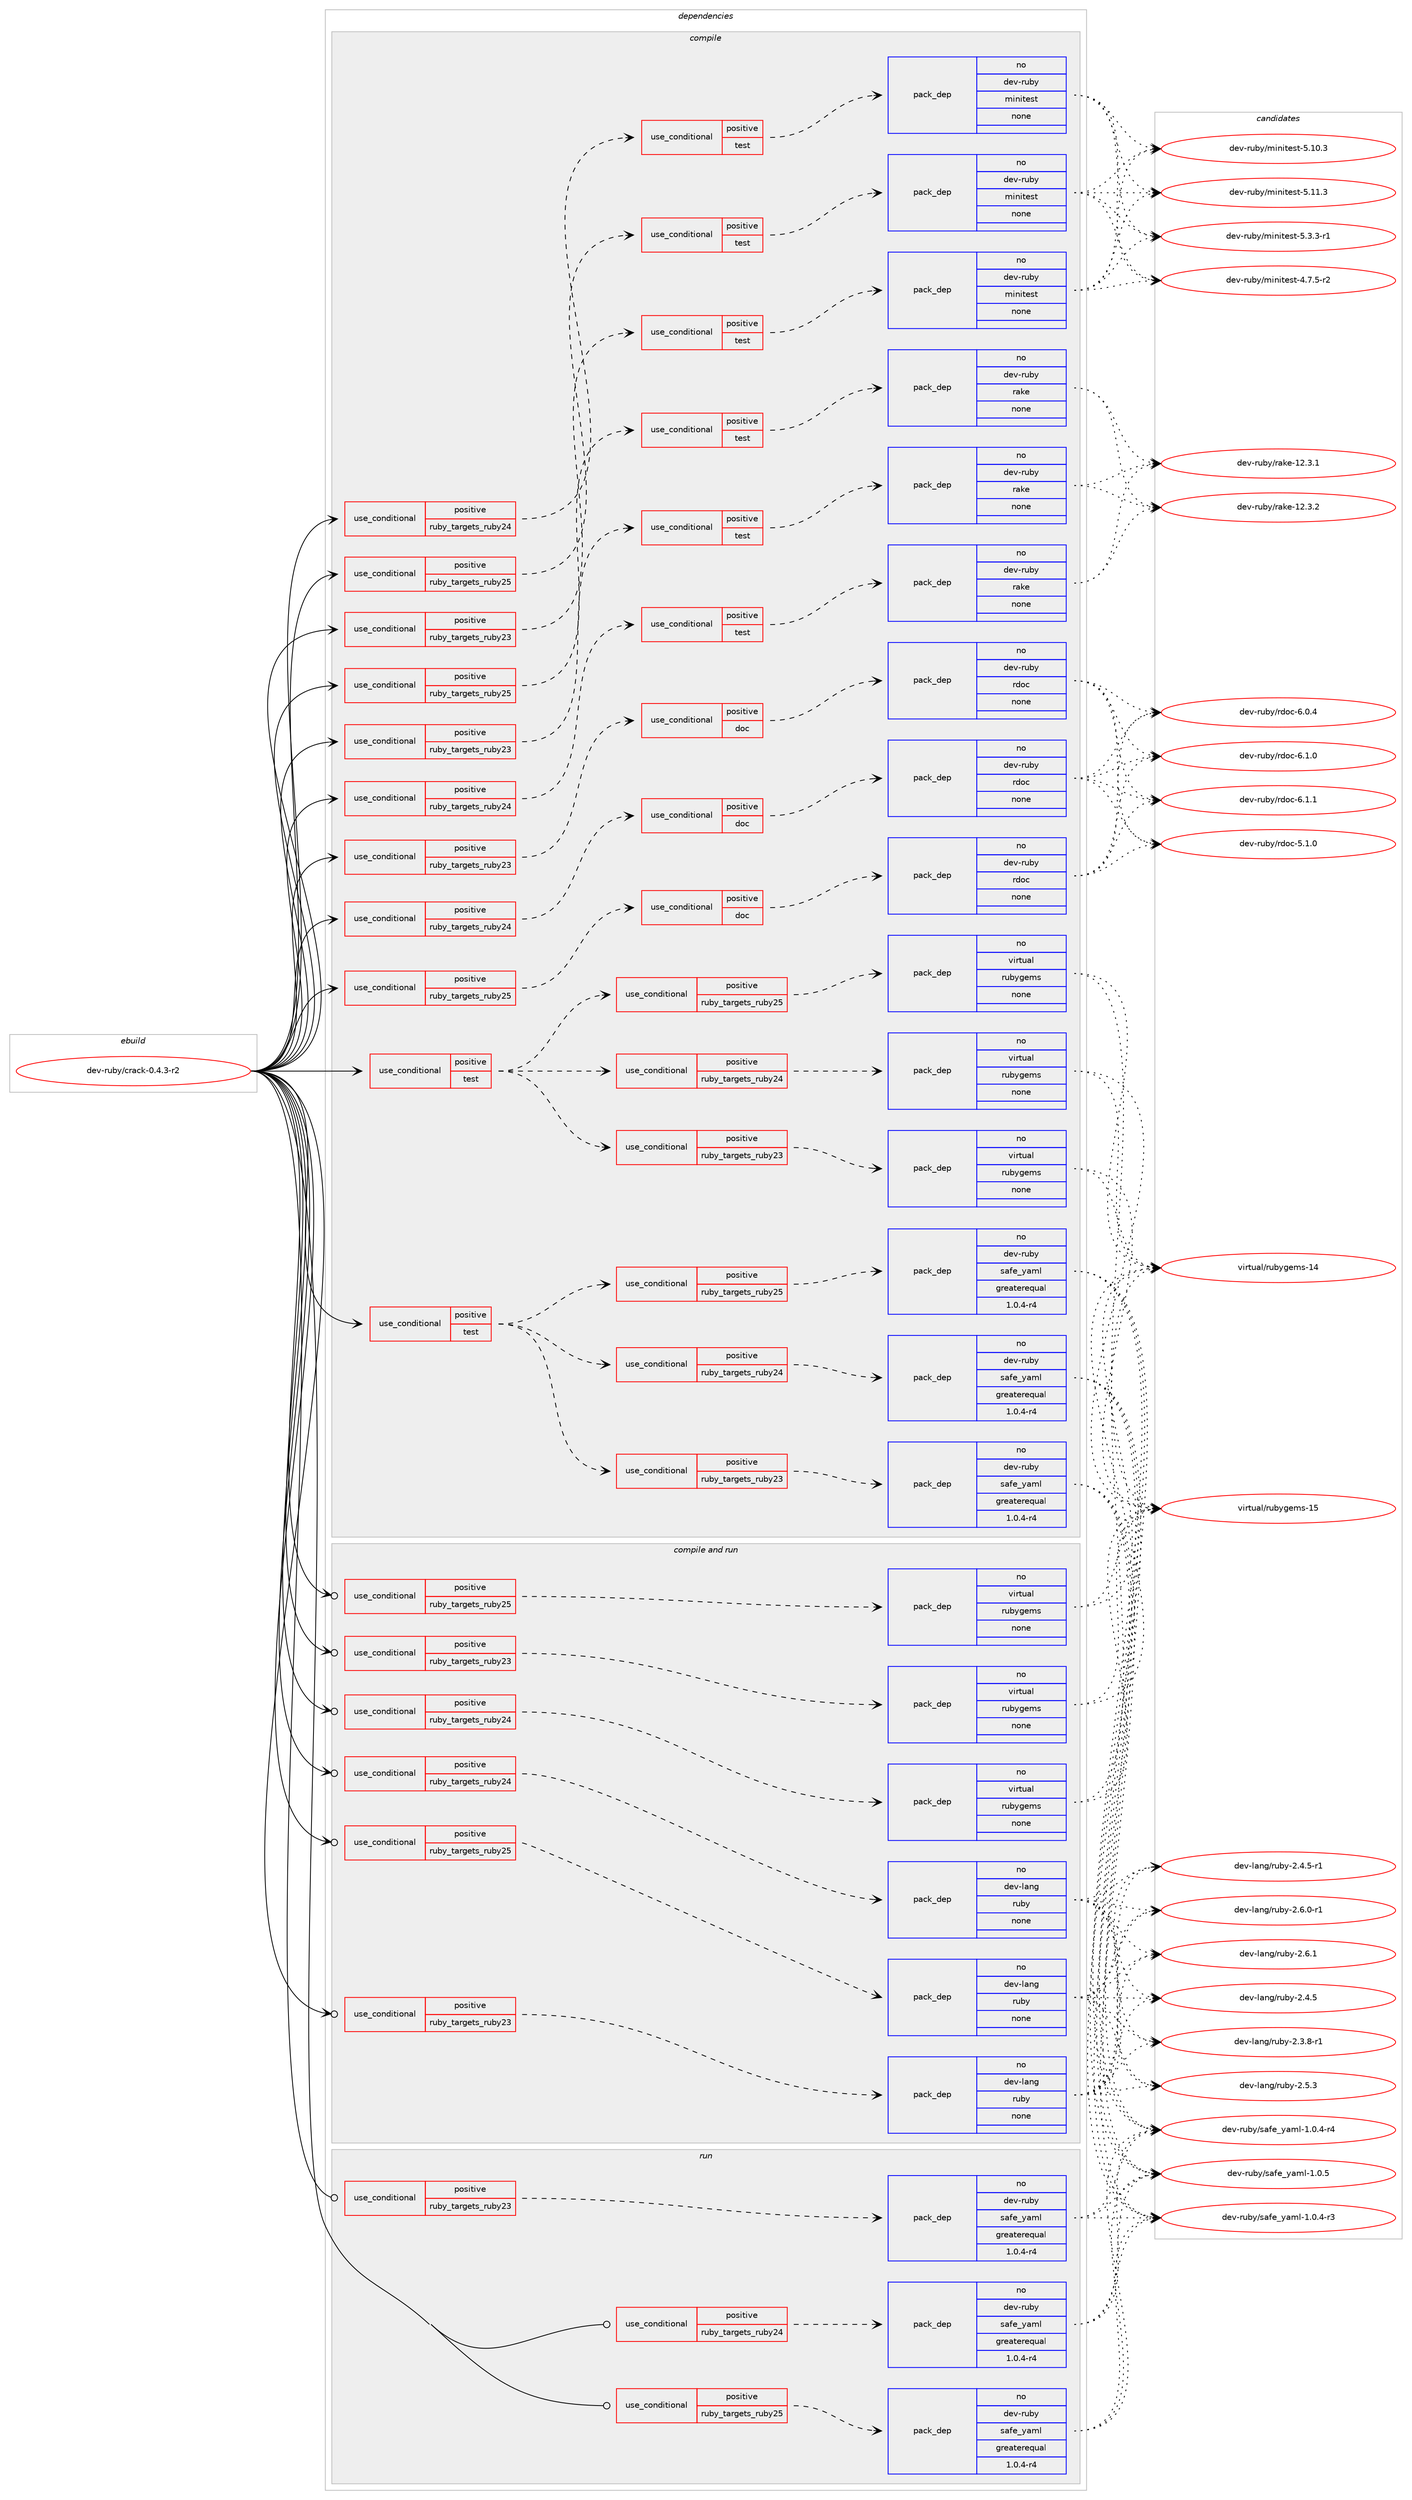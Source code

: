 digraph prolog {

# *************
# Graph options
# *************

newrank=true;
concentrate=true;
compound=true;
graph [rankdir=LR,fontname=Helvetica,fontsize=10,ranksep=1.5];#, ranksep=2.5, nodesep=0.2];
edge  [arrowhead=vee];
node  [fontname=Helvetica,fontsize=10];

# **********
# The ebuild
# **********

subgraph cluster_leftcol {
color=gray;
rank=same;
label=<<i>ebuild</i>>;
id [label="dev-ruby/crack-0.4.3-r2", color=red, width=4, href="../dev-ruby/crack-0.4.3-r2.svg"];
}

# ****************
# The dependencies
# ****************

subgraph cluster_midcol {
color=gray;
label=<<i>dependencies</i>>;
subgraph cluster_compile {
fillcolor="#eeeeee";
style=filled;
label=<<i>compile</i>>;
subgraph cond397118 {
dependency1488357 [label=<<TABLE BORDER="0" CELLBORDER="1" CELLSPACING="0" CELLPADDING="4"><TR><TD ROWSPAN="3" CELLPADDING="10">use_conditional</TD></TR><TR><TD>positive</TD></TR><TR><TD>ruby_targets_ruby23</TD></TR></TABLE>>, shape=none, color=red];
subgraph cond397119 {
dependency1488358 [label=<<TABLE BORDER="0" CELLBORDER="1" CELLSPACING="0" CELLPADDING="4"><TR><TD ROWSPAN="3" CELLPADDING="10">use_conditional</TD></TR><TR><TD>positive</TD></TR><TR><TD>doc</TD></TR></TABLE>>, shape=none, color=red];
subgraph pack1067795 {
dependency1488359 [label=<<TABLE BORDER="0" CELLBORDER="1" CELLSPACING="0" CELLPADDING="4" WIDTH="220"><TR><TD ROWSPAN="6" CELLPADDING="30">pack_dep</TD></TR><TR><TD WIDTH="110">no</TD></TR><TR><TD>dev-ruby</TD></TR><TR><TD>rdoc</TD></TR><TR><TD>none</TD></TR><TR><TD></TD></TR></TABLE>>, shape=none, color=blue];
}
dependency1488358:e -> dependency1488359:w [weight=20,style="dashed",arrowhead="vee"];
}
dependency1488357:e -> dependency1488358:w [weight=20,style="dashed",arrowhead="vee"];
}
id:e -> dependency1488357:w [weight=20,style="solid",arrowhead="vee"];
subgraph cond397120 {
dependency1488360 [label=<<TABLE BORDER="0" CELLBORDER="1" CELLSPACING="0" CELLPADDING="4"><TR><TD ROWSPAN="3" CELLPADDING="10">use_conditional</TD></TR><TR><TD>positive</TD></TR><TR><TD>ruby_targets_ruby23</TD></TR></TABLE>>, shape=none, color=red];
subgraph cond397121 {
dependency1488361 [label=<<TABLE BORDER="0" CELLBORDER="1" CELLSPACING="0" CELLPADDING="4"><TR><TD ROWSPAN="3" CELLPADDING="10">use_conditional</TD></TR><TR><TD>positive</TD></TR><TR><TD>test</TD></TR></TABLE>>, shape=none, color=red];
subgraph pack1067796 {
dependency1488362 [label=<<TABLE BORDER="0" CELLBORDER="1" CELLSPACING="0" CELLPADDING="4" WIDTH="220"><TR><TD ROWSPAN="6" CELLPADDING="30">pack_dep</TD></TR><TR><TD WIDTH="110">no</TD></TR><TR><TD>dev-ruby</TD></TR><TR><TD>minitest</TD></TR><TR><TD>none</TD></TR><TR><TD></TD></TR></TABLE>>, shape=none, color=blue];
}
dependency1488361:e -> dependency1488362:w [weight=20,style="dashed",arrowhead="vee"];
}
dependency1488360:e -> dependency1488361:w [weight=20,style="dashed",arrowhead="vee"];
}
id:e -> dependency1488360:w [weight=20,style="solid",arrowhead="vee"];
subgraph cond397122 {
dependency1488363 [label=<<TABLE BORDER="0" CELLBORDER="1" CELLSPACING="0" CELLPADDING="4"><TR><TD ROWSPAN="3" CELLPADDING="10">use_conditional</TD></TR><TR><TD>positive</TD></TR><TR><TD>ruby_targets_ruby23</TD></TR></TABLE>>, shape=none, color=red];
subgraph cond397123 {
dependency1488364 [label=<<TABLE BORDER="0" CELLBORDER="1" CELLSPACING="0" CELLPADDING="4"><TR><TD ROWSPAN="3" CELLPADDING="10">use_conditional</TD></TR><TR><TD>positive</TD></TR><TR><TD>test</TD></TR></TABLE>>, shape=none, color=red];
subgraph pack1067797 {
dependency1488365 [label=<<TABLE BORDER="0" CELLBORDER="1" CELLSPACING="0" CELLPADDING="4" WIDTH="220"><TR><TD ROWSPAN="6" CELLPADDING="30">pack_dep</TD></TR><TR><TD WIDTH="110">no</TD></TR><TR><TD>dev-ruby</TD></TR><TR><TD>rake</TD></TR><TR><TD>none</TD></TR><TR><TD></TD></TR></TABLE>>, shape=none, color=blue];
}
dependency1488364:e -> dependency1488365:w [weight=20,style="dashed",arrowhead="vee"];
}
dependency1488363:e -> dependency1488364:w [weight=20,style="dashed",arrowhead="vee"];
}
id:e -> dependency1488363:w [weight=20,style="solid",arrowhead="vee"];
subgraph cond397124 {
dependency1488366 [label=<<TABLE BORDER="0" CELLBORDER="1" CELLSPACING="0" CELLPADDING="4"><TR><TD ROWSPAN="3" CELLPADDING="10">use_conditional</TD></TR><TR><TD>positive</TD></TR><TR><TD>ruby_targets_ruby24</TD></TR></TABLE>>, shape=none, color=red];
subgraph cond397125 {
dependency1488367 [label=<<TABLE BORDER="0" CELLBORDER="1" CELLSPACING="0" CELLPADDING="4"><TR><TD ROWSPAN="3" CELLPADDING="10">use_conditional</TD></TR><TR><TD>positive</TD></TR><TR><TD>doc</TD></TR></TABLE>>, shape=none, color=red];
subgraph pack1067798 {
dependency1488368 [label=<<TABLE BORDER="0" CELLBORDER="1" CELLSPACING="0" CELLPADDING="4" WIDTH="220"><TR><TD ROWSPAN="6" CELLPADDING="30">pack_dep</TD></TR><TR><TD WIDTH="110">no</TD></TR><TR><TD>dev-ruby</TD></TR><TR><TD>rdoc</TD></TR><TR><TD>none</TD></TR><TR><TD></TD></TR></TABLE>>, shape=none, color=blue];
}
dependency1488367:e -> dependency1488368:w [weight=20,style="dashed",arrowhead="vee"];
}
dependency1488366:e -> dependency1488367:w [weight=20,style="dashed",arrowhead="vee"];
}
id:e -> dependency1488366:w [weight=20,style="solid",arrowhead="vee"];
subgraph cond397126 {
dependency1488369 [label=<<TABLE BORDER="0" CELLBORDER="1" CELLSPACING="0" CELLPADDING="4"><TR><TD ROWSPAN="3" CELLPADDING="10">use_conditional</TD></TR><TR><TD>positive</TD></TR><TR><TD>ruby_targets_ruby24</TD></TR></TABLE>>, shape=none, color=red];
subgraph cond397127 {
dependency1488370 [label=<<TABLE BORDER="0" CELLBORDER="1" CELLSPACING="0" CELLPADDING="4"><TR><TD ROWSPAN="3" CELLPADDING="10">use_conditional</TD></TR><TR><TD>positive</TD></TR><TR><TD>test</TD></TR></TABLE>>, shape=none, color=red];
subgraph pack1067799 {
dependency1488371 [label=<<TABLE BORDER="0" CELLBORDER="1" CELLSPACING="0" CELLPADDING="4" WIDTH="220"><TR><TD ROWSPAN="6" CELLPADDING="30">pack_dep</TD></TR><TR><TD WIDTH="110">no</TD></TR><TR><TD>dev-ruby</TD></TR><TR><TD>minitest</TD></TR><TR><TD>none</TD></TR><TR><TD></TD></TR></TABLE>>, shape=none, color=blue];
}
dependency1488370:e -> dependency1488371:w [weight=20,style="dashed",arrowhead="vee"];
}
dependency1488369:e -> dependency1488370:w [weight=20,style="dashed",arrowhead="vee"];
}
id:e -> dependency1488369:w [weight=20,style="solid",arrowhead="vee"];
subgraph cond397128 {
dependency1488372 [label=<<TABLE BORDER="0" CELLBORDER="1" CELLSPACING="0" CELLPADDING="4"><TR><TD ROWSPAN="3" CELLPADDING="10">use_conditional</TD></TR><TR><TD>positive</TD></TR><TR><TD>ruby_targets_ruby24</TD></TR></TABLE>>, shape=none, color=red];
subgraph cond397129 {
dependency1488373 [label=<<TABLE BORDER="0" CELLBORDER="1" CELLSPACING="0" CELLPADDING="4"><TR><TD ROWSPAN="3" CELLPADDING="10">use_conditional</TD></TR><TR><TD>positive</TD></TR><TR><TD>test</TD></TR></TABLE>>, shape=none, color=red];
subgraph pack1067800 {
dependency1488374 [label=<<TABLE BORDER="0" CELLBORDER="1" CELLSPACING="0" CELLPADDING="4" WIDTH="220"><TR><TD ROWSPAN="6" CELLPADDING="30">pack_dep</TD></TR><TR><TD WIDTH="110">no</TD></TR><TR><TD>dev-ruby</TD></TR><TR><TD>rake</TD></TR><TR><TD>none</TD></TR><TR><TD></TD></TR></TABLE>>, shape=none, color=blue];
}
dependency1488373:e -> dependency1488374:w [weight=20,style="dashed",arrowhead="vee"];
}
dependency1488372:e -> dependency1488373:w [weight=20,style="dashed",arrowhead="vee"];
}
id:e -> dependency1488372:w [weight=20,style="solid",arrowhead="vee"];
subgraph cond397130 {
dependency1488375 [label=<<TABLE BORDER="0" CELLBORDER="1" CELLSPACING="0" CELLPADDING="4"><TR><TD ROWSPAN="3" CELLPADDING="10">use_conditional</TD></TR><TR><TD>positive</TD></TR><TR><TD>ruby_targets_ruby25</TD></TR></TABLE>>, shape=none, color=red];
subgraph cond397131 {
dependency1488376 [label=<<TABLE BORDER="0" CELLBORDER="1" CELLSPACING="0" CELLPADDING="4"><TR><TD ROWSPAN="3" CELLPADDING="10">use_conditional</TD></TR><TR><TD>positive</TD></TR><TR><TD>doc</TD></TR></TABLE>>, shape=none, color=red];
subgraph pack1067801 {
dependency1488377 [label=<<TABLE BORDER="0" CELLBORDER="1" CELLSPACING="0" CELLPADDING="4" WIDTH="220"><TR><TD ROWSPAN="6" CELLPADDING="30">pack_dep</TD></TR><TR><TD WIDTH="110">no</TD></TR><TR><TD>dev-ruby</TD></TR><TR><TD>rdoc</TD></TR><TR><TD>none</TD></TR><TR><TD></TD></TR></TABLE>>, shape=none, color=blue];
}
dependency1488376:e -> dependency1488377:w [weight=20,style="dashed",arrowhead="vee"];
}
dependency1488375:e -> dependency1488376:w [weight=20,style="dashed",arrowhead="vee"];
}
id:e -> dependency1488375:w [weight=20,style="solid",arrowhead="vee"];
subgraph cond397132 {
dependency1488378 [label=<<TABLE BORDER="0" CELLBORDER="1" CELLSPACING="0" CELLPADDING="4"><TR><TD ROWSPAN="3" CELLPADDING="10">use_conditional</TD></TR><TR><TD>positive</TD></TR><TR><TD>ruby_targets_ruby25</TD></TR></TABLE>>, shape=none, color=red];
subgraph cond397133 {
dependency1488379 [label=<<TABLE BORDER="0" CELLBORDER="1" CELLSPACING="0" CELLPADDING="4"><TR><TD ROWSPAN="3" CELLPADDING="10">use_conditional</TD></TR><TR><TD>positive</TD></TR><TR><TD>test</TD></TR></TABLE>>, shape=none, color=red];
subgraph pack1067802 {
dependency1488380 [label=<<TABLE BORDER="0" CELLBORDER="1" CELLSPACING="0" CELLPADDING="4" WIDTH="220"><TR><TD ROWSPAN="6" CELLPADDING="30">pack_dep</TD></TR><TR><TD WIDTH="110">no</TD></TR><TR><TD>dev-ruby</TD></TR><TR><TD>minitest</TD></TR><TR><TD>none</TD></TR><TR><TD></TD></TR></TABLE>>, shape=none, color=blue];
}
dependency1488379:e -> dependency1488380:w [weight=20,style="dashed",arrowhead="vee"];
}
dependency1488378:e -> dependency1488379:w [weight=20,style="dashed",arrowhead="vee"];
}
id:e -> dependency1488378:w [weight=20,style="solid",arrowhead="vee"];
subgraph cond397134 {
dependency1488381 [label=<<TABLE BORDER="0" CELLBORDER="1" CELLSPACING="0" CELLPADDING="4"><TR><TD ROWSPAN="3" CELLPADDING="10">use_conditional</TD></TR><TR><TD>positive</TD></TR><TR><TD>ruby_targets_ruby25</TD></TR></TABLE>>, shape=none, color=red];
subgraph cond397135 {
dependency1488382 [label=<<TABLE BORDER="0" CELLBORDER="1" CELLSPACING="0" CELLPADDING="4"><TR><TD ROWSPAN="3" CELLPADDING="10">use_conditional</TD></TR><TR><TD>positive</TD></TR><TR><TD>test</TD></TR></TABLE>>, shape=none, color=red];
subgraph pack1067803 {
dependency1488383 [label=<<TABLE BORDER="0" CELLBORDER="1" CELLSPACING="0" CELLPADDING="4" WIDTH="220"><TR><TD ROWSPAN="6" CELLPADDING="30">pack_dep</TD></TR><TR><TD WIDTH="110">no</TD></TR><TR><TD>dev-ruby</TD></TR><TR><TD>rake</TD></TR><TR><TD>none</TD></TR><TR><TD></TD></TR></TABLE>>, shape=none, color=blue];
}
dependency1488382:e -> dependency1488383:w [weight=20,style="dashed",arrowhead="vee"];
}
dependency1488381:e -> dependency1488382:w [weight=20,style="dashed",arrowhead="vee"];
}
id:e -> dependency1488381:w [weight=20,style="solid",arrowhead="vee"];
subgraph cond397136 {
dependency1488384 [label=<<TABLE BORDER="0" CELLBORDER="1" CELLSPACING="0" CELLPADDING="4"><TR><TD ROWSPAN="3" CELLPADDING="10">use_conditional</TD></TR><TR><TD>positive</TD></TR><TR><TD>test</TD></TR></TABLE>>, shape=none, color=red];
subgraph cond397137 {
dependency1488385 [label=<<TABLE BORDER="0" CELLBORDER="1" CELLSPACING="0" CELLPADDING="4"><TR><TD ROWSPAN="3" CELLPADDING="10">use_conditional</TD></TR><TR><TD>positive</TD></TR><TR><TD>ruby_targets_ruby23</TD></TR></TABLE>>, shape=none, color=red];
subgraph pack1067804 {
dependency1488386 [label=<<TABLE BORDER="0" CELLBORDER="1" CELLSPACING="0" CELLPADDING="4" WIDTH="220"><TR><TD ROWSPAN="6" CELLPADDING="30">pack_dep</TD></TR><TR><TD WIDTH="110">no</TD></TR><TR><TD>dev-ruby</TD></TR><TR><TD>safe_yaml</TD></TR><TR><TD>greaterequal</TD></TR><TR><TD>1.0.4-r4</TD></TR></TABLE>>, shape=none, color=blue];
}
dependency1488385:e -> dependency1488386:w [weight=20,style="dashed",arrowhead="vee"];
}
dependency1488384:e -> dependency1488385:w [weight=20,style="dashed",arrowhead="vee"];
subgraph cond397138 {
dependency1488387 [label=<<TABLE BORDER="0" CELLBORDER="1" CELLSPACING="0" CELLPADDING="4"><TR><TD ROWSPAN="3" CELLPADDING="10">use_conditional</TD></TR><TR><TD>positive</TD></TR><TR><TD>ruby_targets_ruby24</TD></TR></TABLE>>, shape=none, color=red];
subgraph pack1067805 {
dependency1488388 [label=<<TABLE BORDER="0" CELLBORDER="1" CELLSPACING="0" CELLPADDING="4" WIDTH="220"><TR><TD ROWSPAN="6" CELLPADDING="30">pack_dep</TD></TR><TR><TD WIDTH="110">no</TD></TR><TR><TD>dev-ruby</TD></TR><TR><TD>safe_yaml</TD></TR><TR><TD>greaterequal</TD></TR><TR><TD>1.0.4-r4</TD></TR></TABLE>>, shape=none, color=blue];
}
dependency1488387:e -> dependency1488388:w [weight=20,style="dashed",arrowhead="vee"];
}
dependency1488384:e -> dependency1488387:w [weight=20,style="dashed",arrowhead="vee"];
subgraph cond397139 {
dependency1488389 [label=<<TABLE BORDER="0" CELLBORDER="1" CELLSPACING="0" CELLPADDING="4"><TR><TD ROWSPAN="3" CELLPADDING="10">use_conditional</TD></TR><TR><TD>positive</TD></TR><TR><TD>ruby_targets_ruby25</TD></TR></TABLE>>, shape=none, color=red];
subgraph pack1067806 {
dependency1488390 [label=<<TABLE BORDER="0" CELLBORDER="1" CELLSPACING="0" CELLPADDING="4" WIDTH="220"><TR><TD ROWSPAN="6" CELLPADDING="30">pack_dep</TD></TR><TR><TD WIDTH="110">no</TD></TR><TR><TD>dev-ruby</TD></TR><TR><TD>safe_yaml</TD></TR><TR><TD>greaterequal</TD></TR><TR><TD>1.0.4-r4</TD></TR></TABLE>>, shape=none, color=blue];
}
dependency1488389:e -> dependency1488390:w [weight=20,style="dashed",arrowhead="vee"];
}
dependency1488384:e -> dependency1488389:w [weight=20,style="dashed",arrowhead="vee"];
}
id:e -> dependency1488384:w [weight=20,style="solid",arrowhead="vee"];
subgraph cond397140 {
dependency1488391 [label=<<TABLE BORDER="0" CELLBORDER="1" CELLSPACING="0" CELLPADDING="4"><TR><TD ROWSPAN="3" CELLPADDING="10">use_conditional</TD></TR><TR><TD>positive</TD></TR><TR><TD>test</TD></TR></TABLE>>, shape=none, color=red];
subgraph cond397141 {
dependency1488392 [label=<<TABLE BORDER="0" CELLBORDER="1" CELLSPACING="0" CELLPADDING="4"><TR><TD ROWSPAN="3" CELLPADDING="10">use_conditional</TD></TR><TR><TD>positive</TD></TR><TR><TD>ruby_targets_ruby23</TD></TR></TABLE>>, shape=none, color=red];
subgraph pack1067807 {
dependency1488393 [label=<<TABLE BORDER="0" CELLBORDER="1" CELLSPACING="0" CELLPADDING="4" WIDTH="220"><TR><TD ROWSPAN="6" CELLPADDING="30">pack_dep</TD></TR><TR><TD WIDTH="110">no</TD></TR><TR><TD>virtual</TD></TR><TR><TD>rubygems</TD></TR><TR><TD>none</TD></TR><TR><TD></TD></TR></TABLE>>, shape=none, color=blue];
}
dependency1488392:e -> dependency1488393:w [weight=20,style="dashed",arrowhead="vee"];
}
dependency1488391:e -> dependency1488392:w [weight=20,style="dashed",arrowhead="vee"];
subgraph cond397142 {
dependency1488394 [label=<<TABLE BORDER="0" CELLBORDER="1" CELLSPACING="0" CELLPADDING="4"><TR><TD ROWSPAN="3" CELLPADDING="10">use_conditional</TD></TR><TR><TD>positive</TD></TR><TR><TD>ruby_targets_ruby24</TD></TR></TABLE>>, shape=none, color=red];
subgraph pack1067808 {
dependency1488395 [label=<<TABLE BORDER="0" CELLBORDER="1" CELLSPACING="0" CELLPADDING="4" WIDTH="220"><TR><TD ROWSPAN="6" CELLPADDING="30">pack_dep</TD></TR><TR><TD WIDTH="110">no</TD></TR><TR><TD>virtual</TD></TR><TR><TD>rubygems</TD></TR><TR><TD>none</TD></TR><TR><TD></TD></TR></TABLE>>, shape=none, color=blue];
}
dependency1488394:e -> dependency1488395:w [weight=20,style="dashed",arrowhead="vee"];
}
dependency1488391:e -> dependency1488394:w [weight=20,style="dashed",arrowhead="vee"];
subgraph cond397143 {
dependency1488396 [label=<<TABLE BORDER="0" CELLBORDER="1" CELLSPACING="0" CELLPADDING="4"><TR><TD ROWSPAN="3" CELLPADDING="10">use_conditional</TD></TR><TR><TD>positive</TD></TR><TR><TD>ruby_targets_ruby25</TD></TR></TABLE>>, shape=none, color=red];
subgraph pack1067809 {
dependency1488397 [label=<<TABLE BORDER="0" CELLBORDER="1" CELLSPACING="0" CELLPADDING="4" WIDTH="220"><TR><TD ROWSPAN="6" CELLPADDING="30">pack_dep</TD></TR><TR><TD WIDTH="110">no</TD></TR><TR><TD>virtual</TD></TR><TR><TD>rubygems</TD></TR><TR><TD>none</TD></TR><TR><TD></TD></TR></TABLE>>, shape=none, color=blue];
}
dependency1488396:e -> dependency1488397:w [weight=20,style="dashed",arrowhead="vee"];
}
dependency1488391:e -> dependency1488396:w [weight=20,style="dashed",arrowhead="vee"];
}
id:e -> dependency1488391:w [weight=20,style="solid",arrowhead="vee"];
}
subgraph cluster_compileandrun {
fillcolor="#eeeeee";
style=filled;
label=<<i>compile and run</i>>;
subgraph cond397144 {
dependency1488398 [label=<<TABLE BORDER="0" CELLBORDER="1" CELLSPACING="0" CELLPADDING="4"><TR><TD ROWSPAN="3" CELLPADDING="10">use_conditional</TD></TR><TR><TD>positive</TD></TR><TR><TD>ruby_targets_ruby23</TD></TR></TABLE>>, shape=none, color=red];
subgraph pack1067810 {
dependency1488399 [label=<<TABLE BORDER="0" CELLBORDER="1" CELLSPACING="0" CELLPADDING="4" WIDTH="220"><TR><TD ROWSPAN="6" CELLPADDING="30">pack_dep</TD></TR><TR><TD WIDTH="110">no</TD></TR><TR><TD>dev-lang</TD></TR><TR><TD>ruby</TD></TR><TR><TD>none</TD></TR><TR><TD></TD></TR></TABLE>>, shape=none, color=blue];
}
dependency1488398:e -> dependency1488399:w [weight=20,style="dashed",arrowhead="vee"];
}
id:e -> dependency1488398:w [weight=20,style="solid",arrowhead="odotvee"];
subgraph cond397145 {
dependency1488400 [label=<<TABLE BORDER="0" CELLBORDER="1" CELLSPACING="0" CELLPADDING="4"><TR><TD ROWSPAN="3" CELLPADDING="10">use_conditional</TD></TR><TR><TD>positive</TD></TR><TR><TD>ruby_targets_ruby23</TD></TR></TABLE>>, shape=none, color=red];
subgraph pack1067811 {
dependency1488401 [label=<<TABLE BORDER="0" CELLBORDER="1" CELLSPACING="0" CELLPADDING="4" WIDTH="220"><TR><TD ROWSPAN="6" CELLPADDING="30">pack_dep</TD></TR><TR><TD WIDTH="110">no</TD></TR><TR><TD>virtual</TD></TR><TR><TD>rubygems</TD></TR><TR><TD>none</TD></TR><TR><TD></TD></TR></TABLE>>, shape=none, color=blue];
}
dependency1488400:e -> dependency1488401:w [weight=20,style="dashed",arrowhead="vee"];
}
id:e -> dependency1488400:w [weight=20,style="solid",arrowhead="odotvee"];
subgraph cond397146 {
dependency1488402 [label=<<TABLE BORDER="0" CELLBORDER="1" CELLSPACING="0" CELLPADDING="4"><TR><TD ROWSPAN="3" CELLPADDING="10">use_conditional</TD></TR><TR><TD>positive</TD></TR><TR><TD>ruby_targets_ruby24</TD></TR></TABLE>>, shape=none, color=red];
subgraph pack1067812 {
dependency1488403 [label=<<TABLE BORDER="0" CELLBORDER="1" CELLSPACING="0" CELLPADDING="4" WIDTH="220"><TR><TD ROWSPAN="6" CELLPADDING="30">pack_dep</TD></TR><TR><TD WIDTH="110">no</TD></TR><TR><TD>dev-lang</TD></TR><TR><TD>ruby</TD></TR><TR><TD>none</TD></TR><TR><TD></TD></TR></TABLE>>, shape=none, color=blue];
}
dependency1488402:e -> dependency1488403:w [weight=20,style="dashed",arrowhead="vee"];
}
id:e -> dependency1488402:w [weight=20,style="solid",arrowhead="odotvee"];
subgraph cond397147 {
dependency1488404 [label=<<TABLE BORDER="0" CELLBORDER="1" CELLSPACING="0" CELLPADDING="4"><TR><TD ROWSPAN="3" CELLPADDING="10">use_conditional</TD></TR><TR><TD>positive</TD></TR><TR><TD>ruby_targets_ruby24</TD></TR></TABLE>>, shape=none, color=red];
subgraph pack1067813 {
dependency1488405 [label=<<TABLE BORDER="0" CELLBORDER="1" CELLSPACING="0" CELLPADDING="4" WIDTH="220"><TR><TD ROWSPAN="6" CELLPADDING="30">pack_dep</TD></TR><TR><TD WIDTH="110">no</TD></TR><TR><TD>virtual</TD></TR><TR><TD>rubygems</TD></TR><TR><TD>none</TD></TR><TR><TD></TD></TR></TABLE>>, shape=none, color=blue];
}
dependency1488404:e -> dependency1488405:w [weight=20,style="dashed",arrowhead="vee"];
}
id:e -> dependency1488404:w [weight=20,style="solid",arrowhead="odotvee"];
subgraph cond397148 {
dependency1488406 [label=<<TABLE BORDER="0" CELLBORDER="1" CELLSPACING="0" CELLPADDING="4"><TR><TD ROWSPAN="3" CELLPADDING="10">use_conditional</TD></TR><TR><TD>positive</TD></TR><TR><TD>ruby_targets_ruby25</TD></TR></TABLE>>, shape=none, color=red];
subgraph pack1067814 {
dependency1488407 [label=<<TABLE BORDER="0" CELLBORDER="1" CELLSPACING="0" CELLPADDING="4" WIDTH="220"><TR><TD ROWSPAN="6" CELLPADDING="30">pack_dep</TD></TR><TR><TD WIDTH="110">no</TD></TR><TR><TD>dev-lang</TD></TR><TR><TD>ruby</TD></TR><TR><TD>none</TD></TR><TR><TD></TD></TR></TABLE>>, shape=none, color=blue];
}
dependency1488406:e -> dependency1488407:w [weight=20,style="dashed",arrowhead="vee"];
}
id:e -> dependency1488406:w [weight=20,style="solid",arrowhead="odotvee"];
subgraph cond397149 {
dependency1488408 [label=<<TABLE BORDER="0" CELLBORDER="1" CELLSPACING="0" CELLPADDING="4"><TR><TD ROWSPAN="3" CELLPADDING="10">use_conditional</TD></TR><TR><TD>positive</TD></TR><TR><TD>ruby_targets_ruby25</TD></TR></TABLE>>, shape=none, color=red];
subgraph pack1067815 {
dependency1488409 [label=<<TABLE BORDER="0" CELLBORDER="1" CELLSPACING="0" CELLPADDING="4" WIDTH="220"><TR><TD ROWSPAN="6" CELLPADDING="30">pack_dep</TD></TR><TR><TD WIDTH="110">no</TD></TR><TR><TD>virtual</TD></TR><TR><TD>rubygems</TD></TR><TR><TD>none</TD></TR><TR><TD></TD></TR></TABLE>>, shape=none, color=blue];
}
dependency1488408:e -> dependency1488409:w [weight=20,style="dashed",arrowhead="vee"];
}
id:e -> dependency1488408:w [weight=20,style="solid",arrowhead="odotvee"];
}
subgraph cluster_run {
fillcolor="#eeeeee";
style=filled;
label=<<i>run</i>>;
subgraph cond397150 {
dependency1488410 [label=<<TABLE BORDER="0" CELLBORDER="1" CELLSPACING="0" CELLPADDING="4"><TR><TD ROWSPAN="3" CELLPADDING="10">use_conditional</TD></TR><TR><TD>positive</TD></TR><TR><TD>ruby_targets_ruby23</TD></TR></TABLE>>, shape=none, color=red];
subgraph pack1067816 {
dependency1488411 [label=<<TABLE BORDER="0" CELLBORDER="1" CELLSPACING="0" CELLPADDING="4" WIDTH="220"><TR><TD ROWSPAN="6" CELLPADDING="30">pack_dep</TD></TR><TR><TD WIDTH="110">no</TD></TR><TR><TD>dev-ruby</TD></TR><TR><TD>safe_yaml</TD></TR><TR><TD>greaterequal</TD></TR><TR><TD>1.0.4-r4</TD></TR></TABLE>>, shape=none, color=blue];
}
dependency1488410:e -> dependency1488411:w [weight=20,style="dashed",arrowhead="vee"];
}
id:e -> dependency1488410:w [weight=20,style="solid",arrowhead="odot"];
subgraph cond397151 {
dependency1488412 [label=<<TABLE BORDER="0" CELLBORDER="1" CELLSPACING="0" CELLPADDING="4"><TR><TD ROWSPAN="3" CELLPADDING="10">use_conditional</TD></TR><TR><TD>positive</TD></TR><TR><TD>ruby_targets_ruby24</TD></TR></TABLE>>, shape=none, color=red];
subgraph pack1067817 {
dependency1488413 [label=<<TABLE BORDER="0" CELLBORDER="1" CELLSPACING="0" CELLPADDING="4" WIDTH="220"><TR><TD ROWSPAN="6" CELLPADDING="30">pack_dep</TD></TR><TR><TD WIDTH="110">no</TD></TR><TR><TD>dev-ruby</TD></TR><TR><TD>safe_yaml</TD></TR><TR><TD>greaterequal</TD></TR><TR><TD>1.0.4-r4</TD></TR></TABLE>>, shape=none, color=blue];
}
dependency1488412:e -> dependency1488413:w [weight=20,style="dashed",arrowhead="vee"];
}
id:e -> dependency1488412:w [weight=20,style="solid",arrowhead="odot"];
subgraph cond397152 {
dependency1488414 [label=<<TABLE BORDER="0" CELLBORDER="1" CELLSPACING="0" CELLPADDING="4"><TR><TD ROWSPAN="3" CELLPADDING="10">use_conditional</TD></TR><TR><TD>positive</TD></TR><TR><TD>ruby_targets_ruby25</TD></TR></TABLE>>, shape=none, color=red];
subgraph pack1067818 {
dependency1488415 [label=<<TABLE BORDER="0" CELLBORDER="1" CELLSPACING="0" CELLPADDING="4" WIDTH="220"><TR><TD ROWSPAN="6" CELLPADDING="30">pack_dep</TD></TR><TR><TD WIDTH="110">no</TD></TR><TR><TD>dev-ruby</TD></TR><TR><TD>safe_yaml</TD></TR><TR><TD>greaterequal</TD></TR><TR><TD>1.0.4-r4</TD></TR></TABLE>>, shape=none, color=blue];
}
dependency1488414:e -> dependency1488415:w [weight=20,style="dashed",arrowhead="vee"];
}
id:e -> dependency1488414:w [weight=20,style="solid",arrowhead="odot"];
}
}

# **************
# The candidates
# **************

subgraph cluster_choices {
rank=same;
color=gray;
label=<<i>candidates</i>>;

subgraph choice1067795 {
color=black;
nodesep=1;
choice10010111845114117981214711410011199455346494648 [label="dev-ruby/rdoc-5.1.0", color=red, width=4,href="../dev-ruby/rdoc-5.1.0.svg"];
choice10010111845114117981214711410011199455446484652 [label="dev-ruby/rdoc-6.0.4", color=red, width=4,href="../dev-ruby/rdoc-6.0.4.svg"];
choice10010111845114117981214711410011199455446494648 [label="dev-ruby/rdoc-6.1.0", color=red, width=4,href="../dev-ruby/rdoc-6.1.0.svg"];
choice10010111845114117981214711410011199455446494649 [label="dev-ruby/rdoc-6.1.1", color=red, width=4,href="../dev-ruby/rdoc-6.1.1.svg"];
dependency1488359:e -> choice10010111845114117981214711410011199455346494648:w [style=dotted,weight="100"];
dependency1488359:e -> choice10010111845114117981214711410011199455446484652:w [style=dotted,weight="100"];
dependency1488359:e -> choice10010111845114117981214711410011199455446494648:w [style=dotted,weight="100"];
dependency1488359:e -> choice10010111845114117981214711410011199455446494649:w [style=dotted,weight="100"];
}
subgraph choice1067796 {
color=black;
nodesep=1;
choice1001011184511411798121471091051101051161011151164552465546534511450 [label="dev-ruby/minitest-4.7.5-r2", color=red, width=4,href="../dev-ruby/minitest-4.7.5-r2.svg"];
choice10010111845114117981214710910511010511610111511645534649484651 [label="dev-ruby/minitest-5.10.3", color=red, width=4,href="../dev-ruby/minitest-5.10.3.svg"];
choice10010111845114117981214710910511010511610111511645534649494651 [label="dev-ruby/minitest-5.11.3", color=red, width=4,href="../dev-ruby/minitest-5.11.3.svg"];
choice1001011184511411798121471091051101051161011151164553465146514511449 [label="dev-ruby/minitest-5.3.3-r1", color=red, width=4,href="../dev-ruby/minitest-5.3.3-r1.svg"];
dependency1488362:e -> choice1001011184511411798121471091051101051161011151164552465546534511450:w [style=dotted,weight="100"];
dependency1488362:e -> choice10010111845114117981214710910511010511610111511645534649484651:w [style=dotted,weight="100"];
dependency1488362:e -> choice10010111845114117981214710910511010511610111511645534649494651:w [style=dotted,weight="100"];
dependency1488362:e -> choice1001011184511411798121471091051101051161011151164553465146514511449:w [style=dotted,weight="100"];
}
subgraph choice1067797 {
color=black;
nodesep=1;
choice1001011184511411798121471149710710145495046514649 [label="dev-ruby/rake-12.3.1", color=red, width=4,href="../dev-ruby/rake-12.3.1.svg"];
choice1001011184511411798121471149710710145495046514650 [label="dev-ruby/rake-12.3.2", color=red, width=4,href="../dev-ruby/rake-12.3.2.svg"];
dependency1488365:e -> choice1001011184511411798121471149710710145495046514649:w [style=dotted,weight="100"];
dependency1488365:e -> choice1001011184511411798121471149710710145495046514650:w [style=dotted,weight="100"];
}
subgraph choice1067798 {
color=black;
nodesep=1;
choice10010111845114117981214711410011199455346494648 [label="dev-ruby/rdoc-5.1.0", color=red, width=4,href="../dev-ruby/rdoc-5.1.0.svg"];
choice10010111845114117981214711410011199455446484652 [label="dev-ruby/rdoc-6.0.4", color=red, width=4,href="../dev-ruby/rdoc-6.0.4.svg"];
choice10010111845114117981214711410011199455446494648 [label="dev-ruby/rdoc-6.1.0", color=red, width=4,href="../dev-ruby/rdoc-6.1.0.svg"];
choice10010111845114117981214711410011199455446494649 [label="dev-ruby/rdoc-6.1.1", color=red, width=4,href="../dev-ruby/rdoc-6.1.1.svg"];
dependency1488368:e -> choice10010111845114117981214711410011199455346494648:w [style=dotted,weight="100"];
dependency1488368:e -> choice10010111845114117981214711410011199455446484652:w [style=dotted,weight="100"];
dependency1488368:e -> choice10010111845114117981214711410011199455446494648:w [style=dotted,weight="100"];
dependency1488368:e -> choice10010111845114117981214711410011199455446494649:w [style=dotted,weight="100"];
}
subgraph choice1067799 {
color=black;
nodesep=1;
choice1001011184511411798121471091051101051161011151164552465546534511450 [label="dev-ruby/minitest-4.7.5-r2", color=red, width=4,href="../dev-ruby/minitest-4.7.5-r2.svg"];
choice10010111845114117981214710910511010511610111511645534649484651 [label="dev-ruby/minitest-5.10.3", color=red, width=4,href="../dev-ruby/minitest-5.10.3.svg"];
choice10010111845114117981214710910511010511610111511645534649494651 [label="dev-ruby/minitest-5.11.3", color=red, width=4,href="../dev-ruby/minitest-5.11.3.svg"];
choice1001011184511411798121471091051101051161011151164553465146514511449 [label="dev-ruby/minitest-5.3.3-r1", color=red, width=4,href="../dev-ruby/minitest-5.3.3-r1.svg"];
dependency1488371:e -> choice1001011184511411798121471091051101051161011151164552465546534511450:w [style=dotted,weight="100"];
dependency1488371:e -> choice10010111845114117981214710910511010511610111511645534649484651:w [style=dotted,weight="100"];
dependency1488371:e -> choice10010111845114117981214710910511010511610111511645534649494651:w [style=dotted,weight="100"];
dependency1488371:e -> choice1001011184511411798121471091051101051161011151164553465146514511449:w [style=dotted,weight="100"];
}
subgraph choice1067800 {
color=black;
nodesep=1;
choice1001011184511411798121471149710710145495046514649 [label="dev-ruby/rake-12.3.1", color=red, width=4,href="../dev-ruby/rake-12.3.1.svg"];
choice1001011184511411798121471149710710145495046514650 [label="dev-ruby/rake-12.3.2", color=red, width=4,href="../dev-ruby/rake-12.3.2.svg"];
dependency1488374:e -> choice1001011184511411798121471149710710145495046514649:w [style=dotted,weight="100"];
dependency1488374:e -> choice1001011184511411798121471149710710145495046514650:w [style=dotted,weight="100"];
}
subgraph choice1067801 {
color=black;
nodesep=1;
choice10010111845114117981214711410011199455346494648 [label="dev-ruby/rdoc-5.1.0", color=red, width=4,href="../dev-ruby/rdoc-5.1.0.svg"];
choice10010111845114117981214711410011199455446484652 [label="dev-ruby/rdoc-6.0.4", color=red, width=4,href="../dev-ruby/rdoc-6.0.4.svg"];
choice10010111845114117981214711410011199455446494648 [label="dev-ruby/rdoc-6.1.0", color=red, width=4,href="../dev-ruby/rdoc-6.1.0.svg"];
choice10010111845114117981214711410011199455446494649 [label="dev-ruby/rdoc-6.1.1", color=red, width=4,href="../dev-ruby/rdoc-6.1.1.svg"];
dependency1488377:e -> choice10010111845114117981214711410011199455346494648:w [style=dotted,weight="100"];
dependency1488377:e -> choice10010111845114117981214711410011199455446484652:w [style=dotted,weight="100"];
dependency1488377:e -> choice10010111845114117981214711410011199455446494648:w [style=dotted,weight="100"];
dependency1488377:e -> choice10010111845114117981214711410011199455446494649:w [style=dotted,weight="100"];
}
subgraph choice1067802 {
color=black;
nodesep=1;
choice1001011184511411798121471091051101051161011151164552465546534511450 [label="dev-ruby/minitest-4.7.5-r2", color=red, width=4,href="../dev-ruby/minitest-4.7.5-r2.svg"];
choice10010111845114117981214710910511010511610111511645534649484651 [label="dev-ruby/minitest-5.10.3", color=red, width=4,href="../dev-ruby/minitest-5.10.3.svg"];
choice10010111845114117981214710910511010511610111511645534649494651 [label="dev-ruby/minitest-5.11.3", color=red, width=4,href="../dev-ruby/minitest-5.11.3.svg"];
choice1001011184511411798121471091051101051161011151164553465146514511449 [label="dev-ruby/minitest-5.3.3-r1", color=red, width=4,href="../dev-ruby/minitest-5.3.3-r1.svg"];
dependency1488380:e -> choice1001011184511411798121471091051101051161011151164552465546534511450:w [style=dotted,weight="100"];
dependency1488380:e -> choice10010111845114117981214710910511010511610111511645534649484651:w [style=dotted,weight="100"];
dependency1488380:e -> choice10010111845114117981214710910511010511610111511645534649494651:w [style=dotted,weight="100"];
dependency1488380:e -> choice1001011184511411798121471091051101051161011151164553465146514511449:w [style=dotted,weight="100"];
}
subgraph choice1067803 {
color=black;
nodesep=1;
choice1001011184511411798121471149710710145495046514649 [label="dev-ruby/rake-12.3.1", color=red, width=4,href="../dev-ruby/rake-12.3.1.svg"];
choice1001011184511411798121471149710710145495046514650 [label="dev-ruby/rake-12.3.2", color=red, width=4,href="../dev-ruby/rake-12.3.2.svg"];
dependency1488383:e -> choice1001011184511411798121471149710710145495046514649:w [style=dotted,weight="100"];
dependency1488383:e -> choice1001011184511411798121471149710710145495046514650:w [style=dotted,weight="100"];
}
subgraph choice1067804 {
color=black;
nodesep=1;
choice1001011184511411798121471159710210195121971091084549464846524511451 [label="dev-ruby/safe_yaml-1.0.4-r3", color=red, width=4,href="../dev-ruby/safe_yaml-1.0.4-r3.svg"];
choice1001011184511411798121471159710210195121971091084549464846524511452 [label="dev-ruby/safe_yaml-1.0.4-r4", color=red, width=4,href="../dev-ruby/safe_yaml-1.0.4-r4.svg"];
choice100101118451141179812147115971021019512197109108454946484653 [label="dev-ruby/safe_yaml-1.0.5", color=red, width=4,href="../dev-ruby/safe_yaml-1.0.5.svg"];
dependency1488386:e -> choice1001011184511411798121471159710210195121971091084549464846524511451:w [style=dotted,weight="100"];
dependency1488386:e -> choice1001011184511411798121471159710210195121971091084549464846524511452:w [style=dotted,weight="100"];
dependency1488386:e -> choice100101118451141179812147115971021019512197109108454946484653:w [style=dotted,weight="100"];
}
subgraph choice1067805 {
color=black;
nodesep=1;
choice1001011184511411798121471159710210195121971091084549464846524511451 [label="dev-ruby/safe_yaml-1.0.4-r3", color=red, width=4,href="../dev-ruby/safe_yaml-1.0.4-r3.svg"];
choice1001011184511411798121471159710210195121971091084549464846524511452 [label="dev-ruby/safe_yaml-1.0.4-r4", color=red, width=4,href="../dev-ruby/safe_yaml-1.0.4-r4.svg"];
choice100101118451141179812147115971021019512197109108454946484653 [label="dev-ruby/safe_yaml-1.0.5", color=red, width=4,href="../dev-ruby/safe_yaml-1.0.5.svg"];
dependency1488388:e -> choice1001011184511411798121471159710210195121971091084549464846524511451:w [style=dotted,weight="100"];
dependency1488388:e -> choice1001011184511411798121471159710210195121971091084549464846524511452:w [style=dotted,weight="100"];
dependency1488388:e -> choice100101118451141179812147115971021019512197109108454946484653:w [style=dotted,weight="100"];
}
subgraph choice1067806 {
color=black;
nodesep=1;
choice1001011184511411798121471159710210195121971091084549464846524511451 [label="dev-ruby/safe_yaml-1.0.4-r3", color=red, width=4,href="../dev-ruby/safe_yaml-1.0.4-r3.svg"];
choice1001011184511411798121471159710210195121971091084549464846524511452 [label="dev-ruby/safe_yaml-1.0.4-r4", color=red, width=4,href="../dev-ruby/safe_yaml-1.0.4-r4.svg"];
choice100101118451141179812147115971021019512197109108454946484653 [label="dev-ruby/safe_yaml-1.0.5", color=red, width=4,href="../dev-ruby/safe_yaml-1.0.5.svg"];
dependency1488390:e -> choice1001011184511411798121471159710210195121971091084549464846524511451:w [style=dotted,weight="100"];
dependency1488390:e -> choice1001011184511411798121471159710210195121971091084549464846524511452:w [style=dotted,weight="100"];
dependency1488390:e -> choice100101118451141179812147115971021019512197109108454946484653:w [style=dotted,weight="100"];
}
subgraph choice1067807 {
color=black;
nodesep=1;
choice118105114116117971084711411798121103101109115454952 [label="virtual/rubygems-14", color=red, width=4,href="../virtual/rubygems-14.svg"];
choice118105114116117971084711411798121103101109115454953 [label="virtual/rubygems-15", color=red, width=4,href="../virtual/rubygems-15.svg"];
dependency1488393:e -> choice118105114116117971084711411798121103101109115454952:w [style=dotted,weight="100"];
dependency1488393:e -> choice118105114116117971084711411798121103101109115454953:w [style=dotted,weight="100"];
}
subgraph choice1067808 {
color=black;
nodesep=1;
choice118105114116117971084711411798121103101109115454952 [label="virtual/rubygems-14", color=red, width=4,href="../virtual/rubygems-14.svg"];
choice118105114116117971084711411798121103101109115454953 [label="virtual/rubygems-15", color=red, width=4,href="../virtual/rubygems-15.svg"];
dependency1488395:e -> choice118105114116117971084711411798121103101109115454952:w [style=dotted,weight="100"];
dependency1488395:e -> choice118105114116117971084711411798121103101109115454953:w [style=dotted,weight="100"];
}
subgraph choice1067809 {
color=black;
nodesep=1;
choice118105114116117971084711411798121103101109115454952 [label="virtual/rubygems-14", color=red, width=4,href="../virtual/rubygems-14.svg"];
choice118105114116117971084711411798121103101109115454953 [label="virtual/rubygems-15", color=red, width=4,href="../virtual/rubygems-15.svg"];
dependency1488397:e -> choice118105114116117971084711411798121103101109115454952:w [style=dotted,weight="100"];
dependency1488397:e -> choice118105114116117971084711411798121103101109115454953:w [style=dotted,weight="100"];
}
subgraph choice1067810 {
color=black;
nodesep=1;
choice100101118451089711010347114117981214550465146564511449 [label="dev-lang/ruby-2.3.8-r1", color=red, width=4,href="../dev-lang/ruby-2.3.8-r1.svg"];
choice10010111845108971101034711411798121455046524653 [label="dev-lang/ruby-2.4.5", color=red, width=4,href="../dev-lang/ruby-2.4.5.svg"];
choice100101118451089711010347114117981214550465246534511449 [label="dev-lang/ruby-2.4.5-r1", color=red, width=4,href="../dev-lang/ruby-2.4.5-r1.svg"];
choice10010111845108971101034711411798121455046534651 [label="dev-lang/ruby-2.5.3", color=red, width=4,href="../dev-lang/ruby-2.5.3.svg"];
choice100101118451089711010347114117981214550465446484511449 [label="dev-lang/ruby-2.6.0-r1", color=red, width=4,href="../dev-lang/ruby-2.6.0-r1.svg"];
choice10010111845108971101034711411798121455046544649 [label="dev-lang/ruby-2.6.1", color=red, width=4,href="../dev-lang/ruby-2.6.1.svg"];
dependency1488399:e -> choice100101118451089711010347114117981214550465146564511449:w [style=dotted,weight="100"];
dependency1488399:e -> choice10010111845108971101034711411798121455046524653:w [style=dotted,weight="100"];
dependency1488399:e -> choice100101118451089711010347114117981214550465246534511449:w [style=dotted,weight="100"];
dependency1488399:e -> choice10010111845108971101034711411798121455046534651:w [style=dotted,weight="100"];
dependency1488399:e -> choice100101118451089711010347114117981214550465446484511449:w [style=dotted,weight="100"];
dependency1488399:e -> choice10010111845108971101034711411798121455046544649:w [style=dotted,weight="100"];
}
subgraph choice1067811 {
color=black;
nodesep=1;
choice118105114116117971084711411798121103101109115454952 [label="virtual/rubygems-14", color=red, width=4,href="../virtual/rubygems-14.svg"];
choice118105114116117971084711411798121103101109115454953 [label="virtual/rubygems-15", color=red, width=4,href="../virtual/rubygems-15.svg"];
dependency1488401:e -> choice118105114116117971084711411798121103101109115454952:w [style=dotted,weight="100"];
dependency1488401:e -> choice118105114116117971084711411798121103101109115454953:w [style=dotted,weight="100"];
}
subgraph choice1067812 {
color=black;
nodesep=1;
choice100101118451089711010347114117981214550465146564511449 [label="dev-lang/ruby-2.3.8-r1", color=red, width=4,href="../dev-lang/ruby-2.3.8-r1.svg"];
choice10010111845108971101034711411798121455046524653 [label="dev-lang/ruby-2.4.5", color=red, width=4,href="../dev-lang/ruby-2.4.5.svg"];
choice100101118451089711010347114117981214550465246534511449 [label="dev-lang/ruby-2.4.5-r1", color=red, width=4,href="../dev-lang/ruby-2.4.5-r1.svg"];
choice10010111845108971101034711411798121455046534651 [label="dev-lang/ruby-2.5.3", color=red, width=4,href="../dev-lang/ruby-2.5.3.svg"];
choice100101118451089711010347114117981214550465446484511449 [label="dev-lang/ruby-2.6.0-r1", color=red, width=4,href="../dev-lang/ruby-2.6.0-r1.svg"];
choice10010111845108971101034711411798121455046544649 [label="dev-lang/ruby-2.6.1", color=red, width=4,href="../dev-lang/ruby-2.6.1.svg"];
dependency1488403:e -> choice100101118451089711010347114117981214550465146564511449:w [style=dotted,weight="100"];
dependency1488403:e -> choice10010111845108971101034711411798121455046524653:w [style=dotted,weight="100"];
dependency1488403:e -> choice100101118451089711010347114117981214550465246534511449:w [style=dotted,weight="100"];
dependency1488403:e -> choice10010111845108971101034711411798121455046534651:w [style=dotted,weight="100"];
dependency1488403:e -> choice100101118451089711010347114117981214550465446484511449:w [style=dotted,weight="100"];
dependency1488403:e -> choice10010111845108971101034711411798121455046544649:w [style=dotted,weight="100"];
}
subgraph choice1067813 {
color=black;
nodesep=1;
choice118105114116117971084711411798121103101109115454952 [label="virtual/rubygems-14", color=red, width=4,href="../virtual/rubygems-14.svg"];
choice118105114116117971084711411798121103101109115454953 [label="virtual/rubygems-15", color=red, width=4,href="../virtual/rubygems-15.svg"];
dependency1488405:e -> choice118105114116117971084711411798121103101109115454952:w [style=dotted,weight="100"];
dependency1488405:e -> choice118105114116117971084711411798121103101109115454953:w [style=dotted,weight="100"];
}
subgraph choice1067814 {
color=black;
nodesep=1;
choice100101118451089711010347114117981214550465146564511449 [label="dev-lang/ruby-2.3.8-r1", color=red, width=4,href="../dev-lang/ruby-2.3.8-r1.svg"];
choice10010111845108971101034711411798121455046524653 [label="dev-lang/ruby-2.4.5", color=red, width=4,href="../dev-lang/ruby-2.4.5.svg"];
choice100101118451089711010347114117981214550465246534511449 [label="dev-lang/ruby-2.4.5-r1", color=red, width=4,href="../dev-lang/ruby-2.4.5-r1.svg"];
choice10010111845108971101034711411798121455046534651 [label="dev-lang/ruby-2.5.3", color=red, width=4,href="../dev-lang/ruby-2.5.3.svg"];
choice100101118451089711010347114117981214550465446484511449 [label="dev-lang/ruby-2.6.0-r1", color=red, width=4,href="../dev-lang/ruby-2.6.0-r1.svg"];
choice10010111845108971101034711411798121455046544649 [label="dev-lang/ruby-2.6.1", color=red, width=4,href="../dev-lang/ruby-2.6.1.svg"];
dependency1488407:e -> choice100101118451089711010347114117981214550465146564511449:w [style=dotted,weight="100"];
dependency1488407:e -> choice10010111845108971101034711411798121455046524653:w [style=dotted,weight="100"];
dependency1488407:e -> choice100101118451089711010347114117981214550465246534511449:w [style=dotted,weight="100"];
dependency1488407:e -> choice10010111845108971101034711411798121455046534651:w [style=dotted,weight="100"];
dependency1488407:e -> choice100101118451089711010347114117981214550465446484511449:w [style=dotted,weight="100"];
dependency1488407:e -> choice10010111845108971101034711411798121455046544649:w [style=dotted,weight="100"];
}
subgraph choice1067815 {
color=black;
nodesep=1;
choice118105114116117971084711411798121103101109115454952 [label="virtual/rubygems-14", color=red, width=4,href="../virtual/rubygems-14.svg"];
choice118105114116117971084711411798121103101109115454953 [label="virtual/rubygems-15", color=red, width=4,href="../virtual/rubygems-15.svg"];
dependency1488409:e -> choice118105114116117971084711411798121103101109115454952:w [style=dotted,weight="100"];
dependency1488409:e -> choice118105114116117971084711411798121103101109115454953:w [style=dotted,weight="100"];
}
subgraph choice1067816 {
color=black;
nodesep=1;
choice1001011184511411798121471159710210195121971091084549464846524511451 [label="dev-ruby/safe_yaml-1.0.4-r3", color=red, width=4,href="../dev-ruby/safe_yaml-1.0.4-r3.svg"];
choice1001011184511411798121471159710210195121971091084549464846524511452 [label="dev-ruby/safe_yaml-1.0.4-r4", color=red, width=4,href="../dev-ruby/safe_yaml-1.0.4-r4.svg"];
choice100101118451141179812147115971021019512197109108454946484653 [label="dev-ruby/safe_yaml-1.0.5", color=red, width=4,href="../dev-ruby/safe_yaml-1.0.5.svg"];
dependency1488411:e -> choice1001011184511411798121471159710210195121971091084549464846524511451:w [style=dotted,weight="100"];
dependency1488411:e -> choice1001011184511411798121471159710210195121971091084549464846524511452:w [style=dotted,weight="100"];
dependency1488411:e -> choice100101118451141179812147115971021019512197109108454946484653:w [style=dotted,weight="100"];
}
subgraph choice1067817 {
color=black;
nodesep=1;
choice1001011184511411798121471159710210195121971091084549464846524511451 [label="dev-ruby/safe_yaml-1.0.4-r3", color=red, width=4,href="../dev-ruby/safe_yaml-1.0.4-r3.svg"];
choice1001011184511411798121471159710210195121971091084549464846524511452 [label="dev-ruby/safe_yaml-1.0.4-r4", color=red, width=4,href="../dev-ruby/safe_yaml-1.0.4-r4.svg"];
choice100101118451141179812147115971021019512197109108454946484653 [label="dev-ruby/safe_yaml-1.0.5", color=red, width=4,href="../dev-ruby/safe_yaml-1.0.5.svg"];
dependency1488413:e -> choice1001011184511411798121471159710210195121971091084549464846524511451:w [style=dotted,weight="100"];
dependency1488413:e -> choice1001011184511411798121471159710210195121971091084549464846524511452:w [style=dotted,weight="100"];
dependency1488413:e -> choice100101118451141179812147115971021019512197109108454946484653:w [style=dotted,weight="100"];
}
subgraph choice1067818 {
color=black;
nodesep=1;
choice1001011184511411798121471159710210195121971091084549464846524511451 [label="dev-ruby/safe_yaml-1.0.4-r3", color=red, width=4,href="../dev-ruby/safe_yaml-1.0.4-r3.svg"];
choice1001011184511411798121471159710210195121971091084549464846524511452 [label="dev-ruby/safe_yaml-1.0.4-r4", color=red, width=4,href="../dev-ruby/safe_yaml-1.0.4-r4.svg"];
choice100101118451141179812147115971021019512197109108454946484653 [label="dev-ruby/safe_yaml-1.0.5", color=red, width=4,href="../dev-ruby/safe_yaml-1.0.5.svg"];
dependency1488415:e -> choice1001011184511411798121471159710210195121971091084549464846524511451:w [style=dotted,weight="100"];
dependency1488415:e -> choice1001011184511411798121471159710210195121971091084549464846524511452:w [style=dotted,weight="100"];
dependency1488415:e -> choice100101118451141179812147115971021019512197109108454946484653:w [style=dotted,weight="100"];
}
}

}
